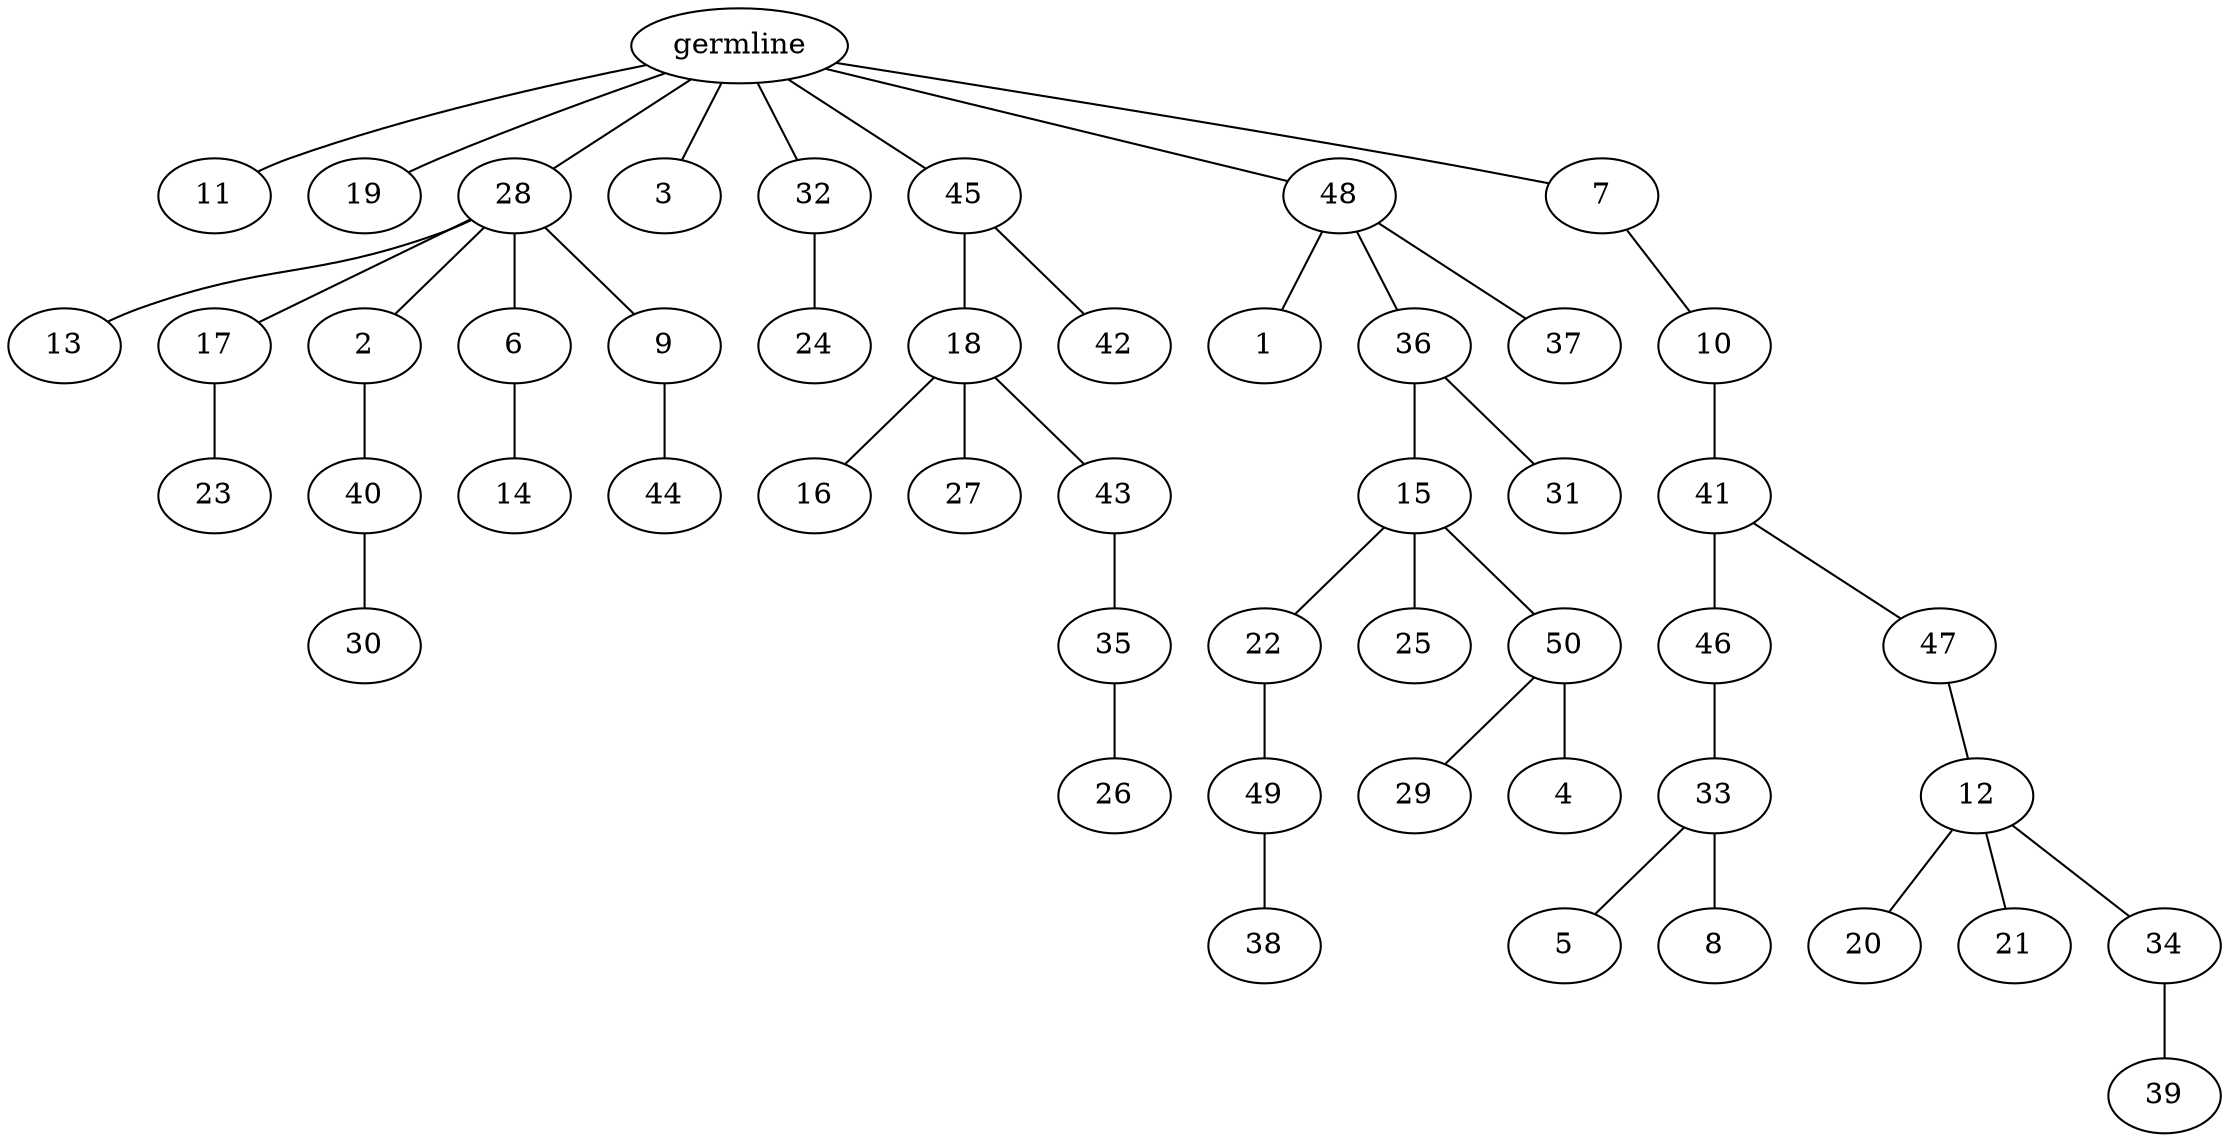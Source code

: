 graph tree {
    "139746173917456" [label="germline"];
    "139746179312368" [label="11"];
    "139746179313040" [label="19"];
    "139746176014224" [label="28"];
    "139746176016288" [label="13"];
    "139746176015712" [label="17"];
    "139746176012976" [label="23"];
    "139746176014944" [label="2"];
    "139746176014752" [label="40"];
    "139746176014704" [label="30"];
    "139746176013360" [label="6"];
    "139746176014320" [label="14"];
    "139746176013888" [label="9"];
    "139746176013456" [label="44"];
    "139746176015232" [label="3"];
    "139746176014368" [label="32"];
    "139746179561600" [label="24"];
    "139746176016000" [label="45"];
    "139746179559824" [label="18"];
    "139746179560208" [label="16"];
    "139746179562368" [label="27"];
    "139746179560016" [label="43"];
    "139746179563328" [label="35"];
    "139746179559968" [label="26"];
    "139746179559632" [label="42"];
    "139746179563376" [label="48"];
    "139746179563040" [label="1"];
    "139746179561168" [label="36"];
    "139746179560112" [label="15"];
    "139746179562176" [label="22"];
    "139746179563424" [label="49"];
    "139746179563184" [label="38"];
    "139746179559488" [label="25"];
    "139746179560160" [label="50"];
    "139746179560976" [label="29"];
    "139746177411248" [label="4"];
    "139746179562416" [label="31"];
    "139746179561120" [label="37"];
    "139746179562032" [label="7"];
    "139746179559920" [label="10"];
    "139746179561936" [label="41"];
    "139746179561984" [label="46"];
    "139746178670896" [label="33"];
    "139746178672000" [label="5"];
    "139746178672336" [label="8"];
    "139746178672960" [label="47"];
    "139746178674016" [label="12"];
    "139746178670656" [label="20"];
    "139746178671424" [label="21"];
    "139746178672624" [label="34"];
    "139746178671760" [label="39"];
    "139746173917456" -- "139746179312368";
    "139746173917456" -- "139746179313040";
    "139746173917456" -- "139746176014224";
    "139746173917456" -- "139746176015232";
    "139746173917456" -- "139746176014368";
    "139746173917456" -- "139746176016000";
    "139746173917456" -- "139746179563376";
    "139746173917456" -- "139746179562032";
    "139746176014224" -- "139746176016288";
    "139746176014224" -- "139746176015712";
    "139746176014224" -- "139746176014944";
    "139746176014224" -- "139746176013360";
    "139746176014224" -- "139746176013888";
    "139746176015712" -- "139746176012976";
    "139746176014944" -- "139746176014752";
    "139746176014752" -- "139746176014704";
    "139746176013360" -- "139746176014320";
    "139746176013888" -- "139746176013456";
    "139746176014368" -- "139746179561600";
    "139746176016000" -- "139746179559824";
    "139746176016000" -- "139746179559632";
    "139746179559824" -- "139746179560208";
    "139746179559824" -- "139746179562368";
    "139746179559824" -- "139746179560016";
    "139746179560016" -- "139746179563328";
    "139746179563328" -- "139746179559968";
    "139746179563376" -- "139746179563040";
    "139746179563376" -- "139746179561168";
    "139746179563376" -- "139746179561120";
    "139746179561168" -- "139746179560112";
    "139746179561168" -- "139746179562416";
    "139746179560112" -- "139746179562176";
    "139746179560112" -- "139746179559488";
    "139746179560112" -- "139746179560160";
    "139746179562176" -- "139746179563424";
    "139746179563424" -- "139746179563184";
    "139746179560160" -- "139746179560976";
    "139746179560160" -- "139746177411248";
    "139746179562032" -- "139746179559920";
    "139746179559920" -- "139746179561936";
    "139746179561936" -- "139746179561984";
    "139746179561936" -- "139746178672960";
    "139746179561984" -- "139746178670896";
    "139746178670896" -- "139746178672000";
    "139746178670896" -- "139746178672336";
    "139746178672960" -- "139746178674016";
    "139746178674016" -- "139746178670656";
    "139746178674016" -- "139746178671424";
    "139746178674016" -- "139746178672624";
    "139746178672624" -- "139746178671760";
}
